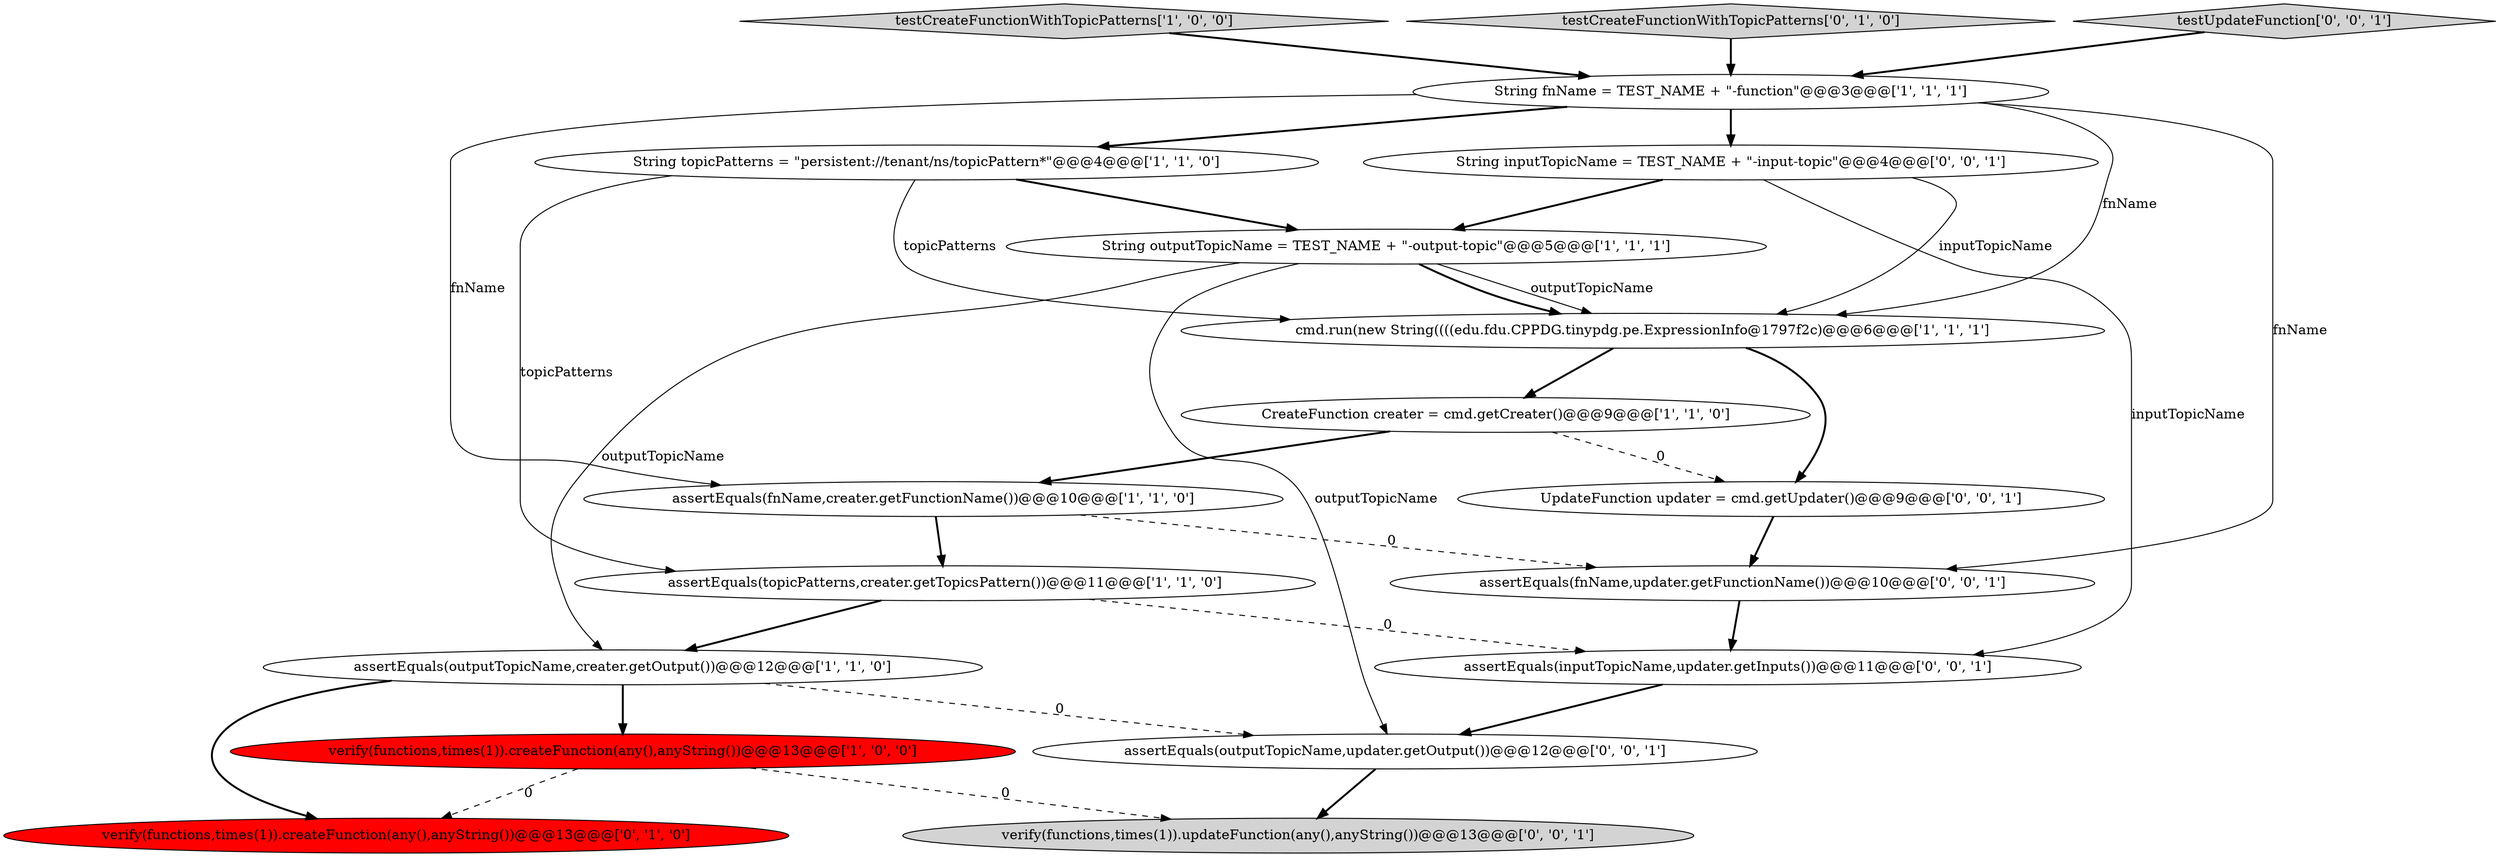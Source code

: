 digraph {
7 [style = filled, label = "assertEquals(outputTopicName,creater.getOutput())@@@12@@@['1', '1', '0']", fillcolor = white, shape = ellipse image = "AAA0AAABBB1BBB"];
3 [style = filled, label = "String topicPatterns = \"persistent://tenant/ns/topicPattern*\"@@@4@@@['1', '1', '0']", fillcolor = white, shape = ellipse image = "AAA0AAABBB1BBB"];
4 [style = filled, label = "cmd.run(new String((((edu.fdu.CPPDG.tinypdg.pe.ExpressionInfo@1797f2c)@@@6@@@['1', '1', '1']", fillcolor = white, shape = ellipse image = "AAA0AAABBB1BBB"];
8 [style = filled, label = "testCreateFunctionWithTopicPatterns['1', '0', '0']", fillcolor = lightgray, shape = diamond image = "AAA0AAABBB1BBB"];
9 [style = filled, label = "CreateFunction creater = cmd.getCreater()@@@9@@@['1', '1', '0']", fillcolor = white, shape = ellipse image = "AAA0AAABBB1BBB"];
5 [style = filled, label = "verify(functions,times(1)).createFunction(any(),anyString())@@@13@@@['1', '0', '0']", fillcolor = red, shape = ellipse image = "AAA1AAABBB1BBB"];
11 [style = filled, label = "testCreateFunctionWithTopicPatterns['0', '1', '0']", fillcolor = lightgray, shape = diamond image = "AAA0AAABBB2BBB"];
6 [style = filled, label = "assertEquals(fnName,creater.getFunctionName())@@@10@@@['1', '1', '0']", fillcolor = white, shape = ellipse image = "AAA0AAABBB1BBB"];
14 [style = filled, label = "String inputTopicName = TEST_NAME + \"-input-topic\"@@@4@@@['0', '0', '1']", fillcolor = white, shape = ellipse image = "AAA0AAABBB3BBB"];
15 [style = filled, label = "testUpdateFunction['0', '0', '1']", fillcolor = lightgray, shape = diamond image = "AAA0AAABBB3BBB"];
16 [style = filled, label = "UpdateFunction updater = cmd.getUpdater()@@@9@@@['0', '0', '1']", fillcolor = white, shape = ellipse image = "AAA0AAABBB3BBB"];
17 [style = filled, label = "assertEquals(fnName,updater.getFunctionName())@@@10@@@['0', '0', '1']", fillcolor = white, shape = ellipse image = "AAA0AAABBB3BBB"];
10 [style = filled, label = "verify(functions,times(1)).createFunction(any(),anyString())@@@13@@@['0', '1', '0']", fillcolor = red, shape = ellipse image = "AAA1AAABBB2BBB"];
2 [style = filled, label = "String fnName = TEST_NAME + \"-function\"@@@3@@@['1', '1', '1']", fillcolor = white, shape = ellipse image = "AAA0AAABBB1BBB"];
1 [style = filled, label = "assertEquals(topicPatterns,creater.getTopicsPattern())@@@11@@@['1', '1', '0']", fillcolor = white, shape = ellipse image = "AAA0AAABBB1BBB"];
12 [style = filled, label = "verify(functions,times(1)).updateFunction(any(),anyString())@@@13@@@['0', '0', '1']", fillcolor = lightgray, shape = ellipse image = "AAA0AAABBB3BBB"];
18 [style = filled, label = "assertEquals(inputTopicName,updater.getInputs())@@@11@@@['0', '0', '1']", fillcolor = white, shape = ellipse image = "AAA0AAABBB3BBB"];
13 [style = filled, label = "assertEquals(outputTopicName,updater.getOutput())@@@12@@@['0', '0', '1']", fillcolor = white, shape = ellipse image = "AAA0AAABBB3BBB"];
0 [style = filled, label = "String outputTopicName = TEST_NAME + \"-output-topic\"@@@5@@@['1', '1', '1']", fillcolor = white, shape = ellipse image = "AAA0AAABBB1BBB"];
4->9 [style = bold, label=""];
15->2 [style = bold, label=""];
9->16 [style = dashed, label="0"];
5->12 [style = dashed, label="0"];
0->13 [style = solid, label="outputTopicName"];
7->10 [style = bold, label=""];
2->17 [style = solid, label="fnName"];
2->6 [style = solid, label="fnName"];
3->1 [style = solid, label="topicPatterns"];
2->3 [style = bold, label=""];
3->4 [style = solid, label="topicPatterns"];
6->17 [style = dashed, label="0"];
1->18 [style = dashed, label="0"];
16->17 [style = bold, label=""];
1->7 [style = bold, label=""];
11->2 [style = bold, label=""];
2->4 [style = solid, label="fnName"];
3->0 [style = bold, label=""];
9->6 [style = bold, label=""];
6->1 [style = bold, label=""];
0->7 [style = solid, label="outputTopicName"];
0->4 [style = solid, label="outputTopicName"];
7->5 [style = bold, label=""];
13->12 [style = bold, label=""];
14->0 [style = bold, label=""];
8->2 [style = bold, label=""];
5->10 [style = dashed, label="0"];
0->4 [style = bold, label=""];
14->18 [style = solid, label="inputTopicName"];
2->14 [style = bold, label=""];
7->13 [style = dashed, label="0"];
18->13 [style = bold, label=""];
14->4 [style = solid, label="inputTopicName"];
17->18 [style = bold, label=""];
4->16 [style = bold, label=""];
}

